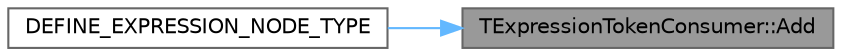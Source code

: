 digraph "TExpressionTokenConsumer::Add"
{
 // INTERACTIVE_SVG=YES
 // LATEX_PDF_SIZE
  bgcolor="transparent";
  edge [fontname=Helvetica,fontsize=10,labelfontname=Helvetica,labelfontsize=10];
  node [fontname=Helvetica,fontsize=10,shape=box,height=0.2,width=0.4];
  rankdir="RL";
  Node1 [id="Node000001",label="TExpressionTokenConsumer::Add",height=0.2,width=0.4,color="gray40", fillcolor="grey60", style="filled", fontcolor="black",tooltip="Add an expression node to the consumer, specifying the FStringToken this node relates to."];
  Node1 -> Node2 [id="edge1_Node000001_Node000002",dir="back",color="steelblue1",style="solid",tooltip=" "];
  Node2 [id="Node000002",label="DEFINE_EXPRESSION_NODE_TYPE",height=0.2,width=0.4,color="grey40", fillcolor="white", style="filled",URL="$d3/d5e/BasicMathExpressionEvaluator_8h.html#a481d6319481c05a71aa0575e6036a32f",tooltip=" "];
}

